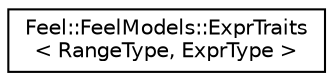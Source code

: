digraph "Graphical Class Hierarchy"
{
 // LATEX_PDF_SIZE
  edge [fontname="Helvetica",fontsize="10",labelfontname="Helvetica",labelfontsize="10"];
  node [fontname="Helvetica",fontsize="10",shape=record];
  rankdir="LR";
  Node0 [label="Feel::FeelModels::ExprTraits\l\< RangeType, ExprType \>",height=0.2,width=0.4,color="black", fillcolor="white", style="filled",URL="$structFeel_1_1FeelModels_1_1ExprTraits.html",tooltip=" "];
}
